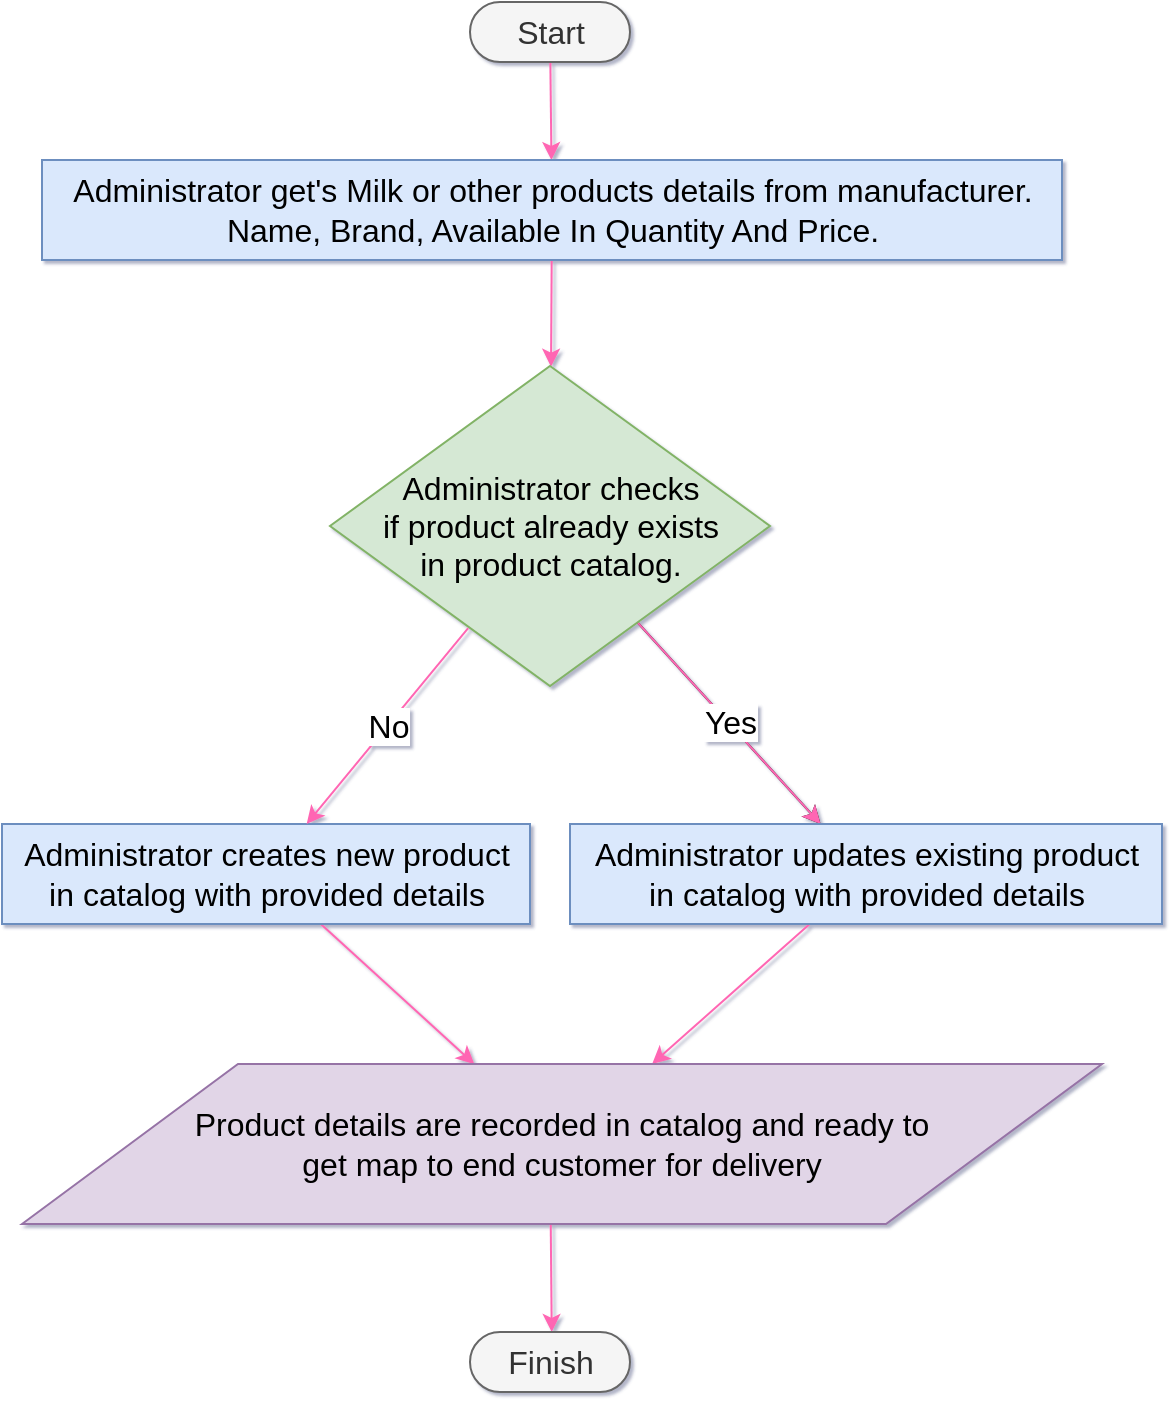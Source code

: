 <mxfile>
    <diagram id="gYplu0gBrDNn6FZVZYES" name="Page-1">
        <mxGraphModel dx="667" dy="566" grid="1" gridSize="10" guides="1" tooltips="1" connect="1" arrows="1" fold="1" page="1" pageScale="1" pageWidth="827" pageHeight="1169" math="0" shadow="1">
            <root>
                <mxCell id="0"/>
                <mxCell id="1" parent="0"/>
                <mxCell id="9" value="" style="edgeStyle=none;html=1;fontSize=16;rounded=0;strokeColor=#FF66B3;" parent="1" source="2" target="3" edge="1">
                    <mxGeometry relative="1" as="geometry"/>
                </mxCell>
                <mxCell id="2" value="&lt;font style=&quot;font-size: 16px;&quot;&gt;Start&lt;/font&gt;" style="html=1;dashed=0;whitespace=wrap;shape=mxgraph.dfd.start;fillColor=#f5f5f5;fontColor=#333333;strokeColor=#666666;fontSize=16;rounded=0;" parent="1" vertex="1">
                    <mxGeometry x="374" y="49" width="80" height="30" as="geometry"/>
                </mxCell>
                <mxCell id="10" value="" style="edgeStyle=none;html=1;fontSize=16;rounded=0;strokeColor=#FF66B3;" parent="1" source="3" target="4" edge="1">
                    <mxGeometry relative="1" as="geometry"/>
                </mxCell>
                <mxCell id="3" value="&lt;span class=&quot;nodeLabel&quot; style=&quot;font-size: 16px;&quot;&gt;Administrator get's Milk or other products details from manufacturer. &lt;br style=&quot;font-size: 16px;&quot;&gt; Name, Brand, Available In Quantity And Price.&lt;/span&gt;" style="html=1;dashed=0;whitespace=wrap;fillColor=#dae8fc;strokeColor=#6c8ebf;fontSize=16;rounded=0;" parent="1" vertex="1">
                    <mxGeometry x="160" y="128" width="510" height="50" as="geometry"/>
                </mxCell>
                <mxCell id="11" value="" style="edgeStyle=none;html=1;fontSize=16;rounded=0;" parent="1" source="4" target="6" edge="1">
                    <mxGeometry relative="1" as="geometry"/>
                </mxCell>
                <mxCell id="12" value="" style="edgeStyle=none;html=1;fontSize=16;rounded=0;strokeColor=#FF66B3;" parent="1" source="4" target="6" edge="1">
                    <mxGeometry relative="1" as="geometry"/>
                </mxCell>
                <mxCell id="19" value="Yes" style="edgeLabel;html=1;align=center;verticalAlign=middle;resizable=0;points=[];fontSize=16;rounded=0;" parent="12" vertex="1" connectable="0">
                    <mxGeometry x="-0.002" y="1" relative="1" as="geometry">
                        <mxPoint as="offset"/>
                    </mxGeometry>
                </mxCell>
                <mxCell id="4" value="&lt;span class=&quot;nodeLabel&quot; style=&quot;font-size: 16px;&quot;&gt;Administrator checks &lt;br style=&quot;font-size: 16px;&quot;&gt; if product already exists &lt;br style=&quot;font-size: 16px;&quot;&gt; in product catalog.&lt;/span&gt;" style="shape=rhombus;html=1;dashed=0;whitespace=wrap;perimeter=rhombusPerimeter;fillColor=#d5e8d4;strokeColor=#82b366;fontSize=16;rounded=0;" parent="1" vertex="1">
                    <mxGeometry x="304" y="231" width="220" height="160" as="geometry"/>
                </mxCell>
                <mxCell id="20" value="" style="edgeStyle=none;html=1;fontSize=16;rounded=0;strokeColor=#FF66B3;" parent="1" source="5" target="7" edge="1">
                    <mxGeometry relative="1" as="geometry"/>
                </mxCell>
                <mxCell id="5" value="&lt;span class=&quot;nodeLabel&quot; style=&quot;font-size: 16px;&quot;&gt;Administrator creates new product &lt;br style=&quot;font-size: 16px;&quot;&gt; in catalog with provided details&lt;/span&gt;" style="html=1;dashed=0;whitespace=wrap;fillColor=#dae8fc;strokeColor=#6c8ebf;fontSize=16;rounded=0;" parent="1" vertex="1">
                    <mxGeometry x="140" y="460" width="264" height="50" as="geometry"/>
                </mxCell>
                <mxCell id="15" value="" style="edgeStyle=none;html=1;fontSize=16;rounded=0;strokeColor=#FF66B3;" parent="1" source="6" target="7" edge="1">
                    <mxGeometry relative="1" as="geometry"/>
                </mxCell>
                <mxCell id="6" value="&lt;span class=&quot;nodeLabel&quot; style=&quot;font-size: 16px;&quot;&gt;Administrator updates existing product &lt;br style=&quot;font-size: 16px;&quot;&gt; in catalog with provided details&lt;/span&gt;" style="html=1;dashed=0;whitespace=wrap;fillColor=#dae8fc;strokeColor=#6c8ebf;fontSize=16;rounded=0;" parent="1" vertex="1">
                    <mxGeometry x="424" y="460" width="296" height="50" as="geometry"/>
                </mxCell>
                <mxCell id="16" value="" style="edgeStyle=none;html=1;fontSize=16;rounded=0;strokeColor=#FF66B3;" parent="1" edge="1">
                    <mxGeometry relative="1" as="geometry">
                        <mxPoint x="414.367" y="660" as="sourcePoint"/>
                        <mxPoint x="414.862" y="714" as="targetPoint"/>
                    </mxGeometry>
                </mxCell>
                <mxCell id="7" value="&lt;span class=&quot;nodeLabel&quot; style=&quot;font-size: 16px;&quot;&gt;Product details are recorded in catalog and ready to &lt;br style=&quot;font-size: 16px;&quot;&gt; get map to end customer for delivery&lt;/span&gt;" style="shape=parallelogram;perimeter=parallelogramPerimeter;whiteSpace=wrap;html=1;dashed=0;fillColor=#e1d5e7;strokeColor=#9673a6;fontSize=16;rounded=0;" parent="1" vertex="1">
                    <mxGeometry x="150" y="580" width="540" height="80" as="geometry"/>
                </mxCell>
                <mxCell id="8" value="Finish" style="html=1;dashed=0;whitespace=wrap;shape=mxgraph.dfd.start;fillColor=#f5f5f5;fontColor=#333333;strokeColor=#666666;fontSize=16;rounded=0;" parent="1" vertex="1">
                    <mxGeometry x="374" y="714" width="80" height="30" as="geometry"/>
                </mxCell>
                <mxCell id="13" value="No" style="edgeStyle=none;html=1;entryX=0.577;entryY=0;entryDx=0;entryDy=0;entryPerimeter=0;exitX=0.314;exitY=0.819;exitDx=0;exitDy=0;exitPerimeter=0;fontSize=16;rounded=0;strokeColor=#FF66B3;" parent="1" source="4" target="5" edge="1">
                    <mxGeometry relative="1" as="geometry">
                        <mxPoint x="464.606" y="371.468" as="sourcePoint"/>
                        <mxPoint x="543.885" y="470" as="targetPoint"/>
                    </mxGeometry>
                </mxCell>
            </root>
        </mxGraphModel>
    </diagram>
</mxfile>